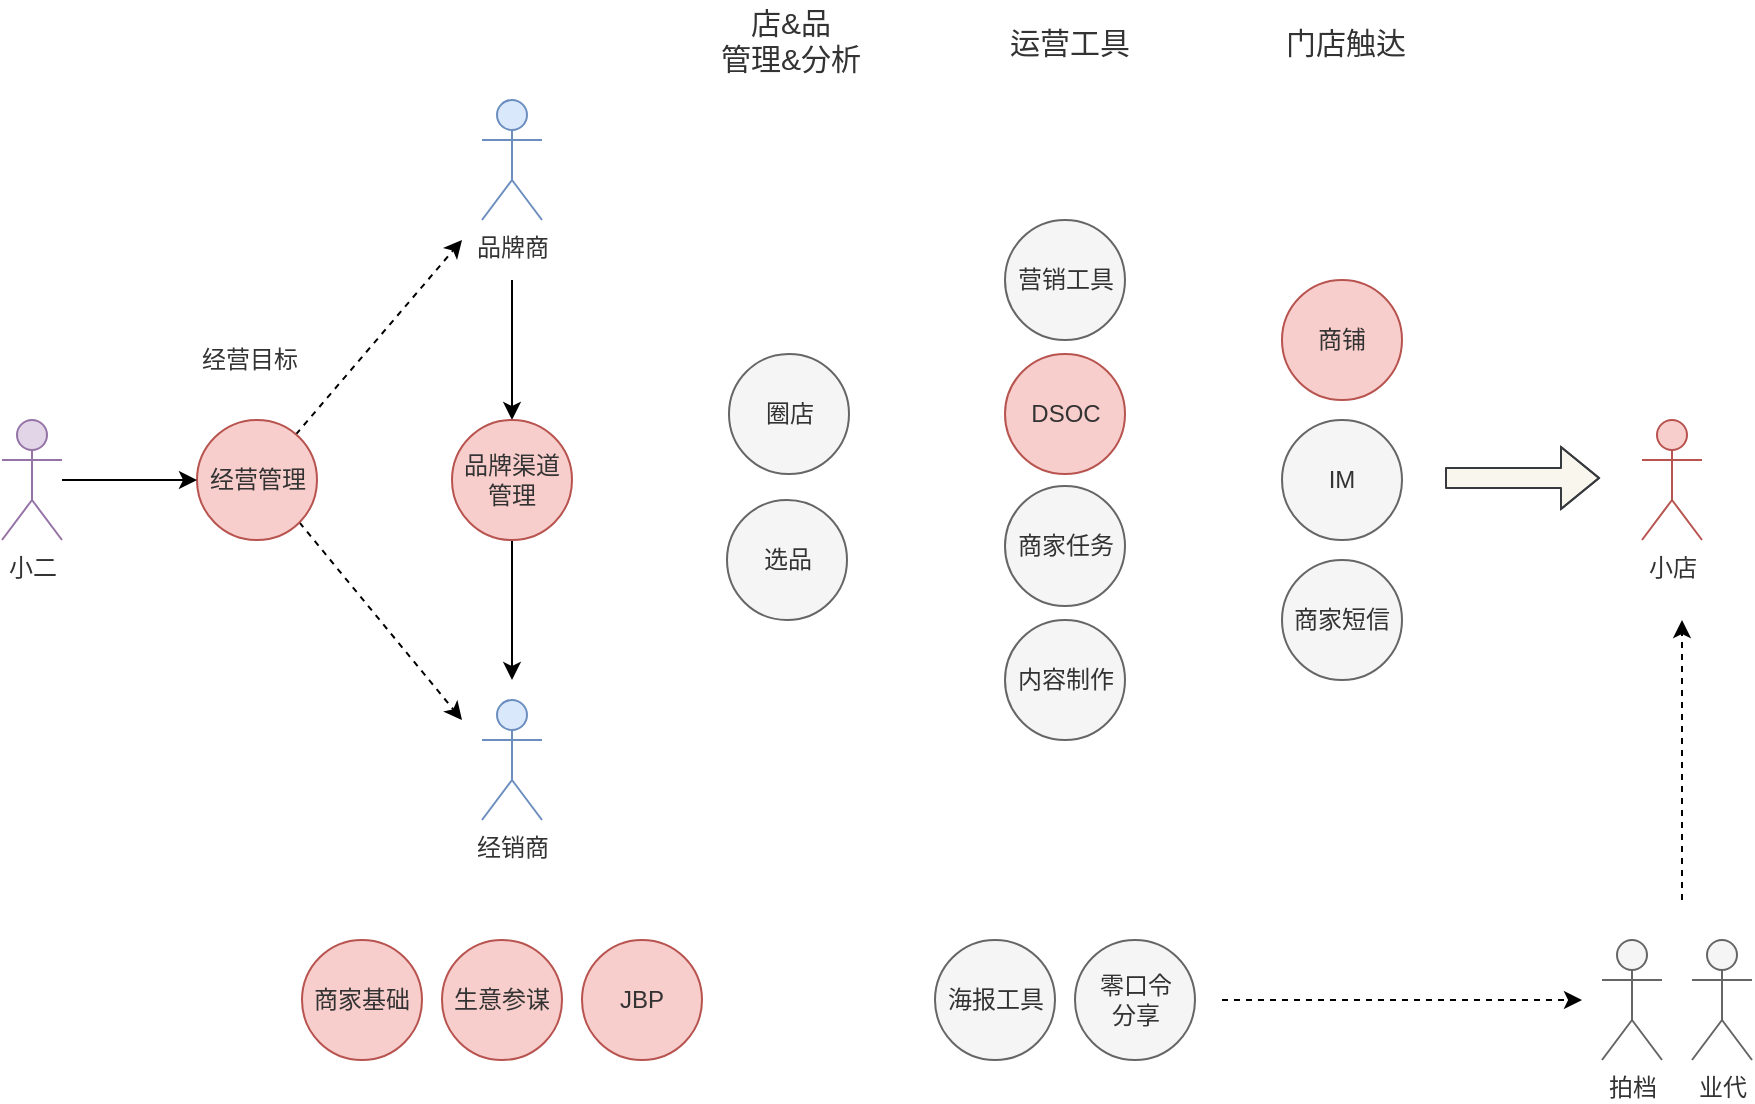 <mxfile version="12.2.7" type="github" pages="1">
  <diagram id="fMP1L2S5Wh-l7Wipxte6" name="Page-1">
    <mxGraphModel dx="2239" dy="780" grid="1" gridSize="10" guides="1" tooltips="1" connect="1" arrows="1" fold="1" page="1" pageScale="1" pageWidth="827" pageHeight="1169" math="0" shadow="0">
      <root>
        <mxCell id="0"/>
        <mxCell id="1" parent="0"/>
        <mxCell id="1i2iwAOqDDvNYCy-twtj-1" value="商铺" style="ellipse;whiteSpace=wrap;html=1;aspect=fixed;flipH=0;flipV=1;fillColor=#f8cecc;strokeColor=#b85450;fontColor=#333333;" parent="1" vertex="1">
          <mxGeometry x="-160" y="270" width="60" height="60" as="geometry"/>
        </mxCell>
        <mxCell id="1i2iwAOqDDvNYCy-twtj-2" value="生意参谋" style="ellipse;whiteSpace=wrap;html=1;aspect=fixed;flipH=1;fillColor=#f8cecc;strokeColor=#b85450;fontColor=#333333;" parent="1" vertex="1">
          <mxGeometry x="-580" y="600" width="60" height="60" as="geometry"/>
        </mxCell>
        <mxCell id="1i2iwAOqDDvNYCy-twtj-3" value="JBP" style="ellipse;whiteSpace=wrap;html=1;aspect=fixed;flipH=1;fillColor=#f8cecc;strokeColor=#b85450;fontColor=#333333;" parent="1" vertex="1">
          <mxGeometry x="-510" y="600" width="60" height="60" as="geometry"/>
        </mxCell>
        <mxCell id="1i2iwAOqDDvNYCy-twtj-4" value="DSOC" style="ellipse;whiteSpace=wrap;html=1;aspect=fixed;flipH=0;flipV=1;fillColor=#f8cecc;strokeColor=#b85450;fontColor=#333333;" parent="1" vertex="1">
          <mxGeometry x="-298.5" y="307" width="60" height="60" as="geometry"/>
        </mxCell>
        <mxCell id="1i2iwAOqDDvNYCy-twtj-42" value="" style="rounded=0;orthogonalLoop=1;jettySize=auto;html=1;dashed=1;fontColor=#333333;" parent="1" source="1i2iwAOqDDvNYCy-twtj-5" edge="1">
          <mxGeometry relative="1" as="geometry">
            <mxPoint x="-570" y="250" as="targetPoint"/>
          </mxGeometry>
        </mxCell>
        <mxCell id="1i2iwAOqDDvNYCy-twtj-43" style="edgeStyle=none;rounded=0;orthogonalLoop=1;jettySize=auto;html=1;exitX=1;exitY=1;exitDx=0;exitDy=0;dashed=1;fontColor=#333333;" parent="1" source="1i2iwAOqDDvNYCy-twtj-5" edge="1">
          <mxGeometry relative="1" as="geometry">
            <mxPoint x="-570" y="490" as="targetPoint"/>
          </mxGeometry>
        </mxCell>
        <mxCell id="1i2iwAOqDDvNYCy-twtj-5" value="经营管理" style="ellipse;whiteSpace=wrap;html=1;aspect=fixed;flipH=1;fillColor=#f8cecc;strokeColor=#b85450;fontColor=#333333;" parent="1" vertex="1">
          <mxGeometry x="-702.5" y="340" width="60" height="60" as="geometry"/>
        </mxCell>
        <mxCell id="1i2iwAOqDDvNYCy-twtj-6" value="营销工具" style="ellipse;whiteSpace=wrap;html=1;aspect=fixed;flipV=1;flipH=0;fillColor=#f5f5f5;strokeColor=#666666;fontColor=#333333;" parent="1" vertex="1">
          <mxGeometry x="-298.5" y="240" width="60" height="60" as="geometry"/>
        </mxCell>
        <mxCell id="1i2iwAOqDDvNYCy-twtj-7" value="商家短信" style="ellipse;whiteSpace=wrap;html=1;aspect=fixed;flipV=1;flipH=0;fillColor=#f5f5f5;strokeColor=#666666;fontColor=#333333;" parent="1" vertex="1">
          <mxGeometry x="-160" y="410" width="60" height="60" as="geometry"/>
        </mxCell>
        <mxCell id="1i2iwAOqDDvNYCy-twtj-8" value="商家任务" style="ellipse;whiteSpace=wrap;html=1;aspect=fixed;flipV=1;flipH=0;fillColor=#f5f5f5;strokeColor=#666666;fontColor=#333333;" parent="1" vertex="1">
          <mxGeometry x="-298.5" y="373" width="60" height="60" as="geometry"/>
        </mxCell>
        <mxCell id="1i2iwAOqDDvNYCy-twtj-9" value="海报工具" style="ellipse;whiteSpace=wrap;html=1;aspect=fixed;fillColor=#f5f5f5;strokeColor=#666666;fontColor=#333333;" parent="1" vertex="1">
          <mxGeometry x="-333.5" y="600" width="60" height="60" as="geometry"/>
        </mxCell>
        <mxCell id="IGVNm8w0dBD7OroaEFvD-12" style="edgeStyle=none;rounded=0;orthogonalLoop=1;jettySize=auto;html=1;fontSize=12;fontColor=#333333;dashed=1;" edge="1" parent="1">
          <mxGeometry relative="1" as="geometry">
            <mxPoint x="-10" y="630" as="targetPoint"/>
            <mxPoint x="-190" y="630" as="sourcePoint"/>
          </mxGeometry>
        </mxCell>
        <mxCell id="1i2iwAOqDDvNYCy-twtj-10" value="零口令&lt;br&gt;分享" style="ellipse;whiteSpace=wrap;html=1;aspect=fixed;fillColor=#f5f5f5;strokeColor=#666666;fontColor=#333333;" parent="1" vertex="1">
          <mxGeometry x="-263.5" y="600" width="60" height="60" as="geometry"/>
        </mxCell>
        <mxCell id="1i2iwAOqDDvNYCy-twtj-11" value="内容制作" style="ellipse;whiteSpace=wrap;html=1;aspect=fixed;fillColor=#f5f5f5;strokeColor=#666666;fontColor=#333333;" parent="1" vertex="1">
          <mxGeometry x="-298.5" y="440" width="60" height="60" as="geometry"/>
        </mxCell>
        <mxCell id="1i2iwAOqDDvNYCy-twtj-12" value="IM" style="ellipse;whiteSpace=wrap;html=1;aspect=fixed;flipV=1;flipH=0;fillColor=#f5f5f5;strokeColor=#666666;fontColor=#333333;" parent="1" vertex="1">
          <mxGeometry x="-160" y="340" width="60" height="60" as="geometry"/>
        </mxCell>
        <mxCell id="1i2iwAOqDDvNYCy-twtj-13" value="圈店" style="ellipse;whiteSpace=wrap;html=1;aspect=fixed;fillColor=#f5f5f5;strokeColor=#666666;fontColor=#333333;" parent="1" vertex="1">
          <mxGeometry x="-436.5" y="307" width="60" height="60" as="geometry"/>
        </mxCell>
        <mxCell id="1i2iwAOqDDvNYCy-twtj-14" value="选品" style="ellipse;whiteSpace=wrap;html=1;aspect=fixed;fillColor=#f5f5f5;strokeColor=#666666;fontColor=#333333;" parent="1" vertex="1">
          <mxGeometry x="-437.5" y="380" width="60" height="60" as="geometry"/>
        </mxCell>
        <mxCell id="1i2iwAOqDDvNYCy-twtj-45" value="" style="edgeStyle=none;rounded=0;orthogonalLoop=1;jettySize=auto;html=1;entryX=0.5;entryY=0;entryDx=0;entryDy=0;fontColor=#333333;" parent="1" target="1i2iwAOqDDvNYCy-twtj-37" edge="1">
          <mxGeometry relative="1" as="geometry">
            <mxPoint x="-545" y="270" as="sourcePoint"/>
            <mxPoint x="-545" y="300" as="targetPoint"/>
          </mxGeometry>
        </mxCell>
        <mxCell id="1i2iwAOqDDvNYCy-twtj-16" value="品牌商" style="shape=umlActor;verticalLabelPosition=bottom;labelBackgroundColor=#ffffff;verticalAlign=top;html=1;outlineConnect=0;fillColor=#dae8fc;strokeColor=#6c8ebf;fontColor=#333333;" parent="1" vertex="1">
          <mxGeometry x="-560" y="180" width="30" height="60" as="geometry"/>
        </mxCell>
        <mxCell id="1i2iwAOqDDvNYCy-twtj-18" value="商家基础" style="ellipse;whiteSpace=wrap;html=1;aspect=fixed;flipH=1;fillColor=#f8cecc;strokeColor=#b85450;fontColor=#333333;" parent="1" vertex="1">
          <mxGeometry x="-650" y="600" width="60" height="60" as="geometry"/>
        </mxCell>
        <mxCell id="1i2iwAOqDDvNYCy-twtj-20" value="经销商" style="shape=umlActor;verticalLabelPosition=bottom;labelBackgroundColor=#ffffff;verticalAlign=top;html=1;outlineConnect=0;fillColor=#dae8fc;strokeColor=#6c8ebf;fontColor=#333333;" parent="1" vertex="1">
          <mxGeometry x="-560" y="480" width="30" height="60" as="geometry"/>
        </mxCell>
        <mxCell id="1i2iwAOqDDvNYCy-twtj-21" value="小店" style="shape=umlActor;verticalLabelPosition=bottom;labelBackgroundColor=#ffffff;verticalAlign=top;html=1;outlineConnect=0;fillColor=#f8cecc;strokeColor=#b85450;fontColor=#333333;" parent="1" vertex="1">
          <mxGeometry x="20" y="340" width="30" height="60" as="geometry"/>
        </mxCell>
        <mxCell id="1i2iwAOqDDvNYCy-twtj-23" value="拍档" style="shape=umlActor;verticalLabelPosition=bottom;labelBackgroundColor=#ffffff;verticalAlign=top;html=1;outlineConnect=0;fillColor=#f5f5f5;strokeColor=#666666;fontColor=#333333;" parent="1" vertex="1">
          <mxGeometry y="600" width="30" height="60" as="geometry"/>
        </mxCell>
        <mxCell id="1i2iwAOqDDvNYCy-twtj-40" value="" style="edgeStyle=orthogonalEdgeStyle;rounded=0;orthogonalLoop=1;jettySize=auto;html=1;fontColor=#333333;" parent="1" source="1i2iwAOqDDvNYCy-twtj-35" target="1i2iwAOqDDvNYCy-twtj-5" edge="1">
          <mxGeometry relative="1" as="geometry"/>
        </mxCell>
        <mxCell id="1i2iwAOqDDvNYCy-twtj-35" value="小二" style="shape=umlActor;verticalLabelPosition=bottom;labelBackgroundColor=#ffffff;verticalAlign=top;html=1;outlineConnect=0;fillColor=#e1d5e7;strokeColor=#9673a6;fontColor=#333333;" parent="1" vertex="1">
          <mxGeometry x="-800" y="340" width="30" height="60" as="geometry"/>
        </mxCell>
        <mxCell id="1i2iwAOqDDvNYCy-twtj-46" style="edgeStyle=none;rounded=0;orthogonalLoop=1;jettySize=auto;html=1;exitX=0.5;exitY=1;exitDx=0;exitDy=0;fontColor=#333333;" parent="1" source="1i2iwAOqDDvNYCy-twtj-37" edge="1">
          <mxGeometry relative="1" as="geometry">
            <mxPoint x="-545" y="470" as="targetPoint"/>
          </mxGeometry>
        </mxCell>
        <mxCell id="1i2iwAOqDDvNYCy-twtj-37" value="品牌渠道管理" style="ellipse;whiteSpace=wrap;html=1;aspect=fixed;flipH=1;fillColor=#f8cecc;strokeColor=#b85450;fontColor=#333333;" parent="1" vertex="1">
          <mxGeometry x="-575" y="340" width="60" height="60" as="geometry"/>
        </mxCell>
        <mxCell id="IGVNm8w0dBD7OroaEFvD-1" value="业代" style="shape=umlActor;verticalLabelPosition=bottom;labelBackgroundColor=#ffffff;verticalAlign=top;html=1;outlineConnect=0;fillColor=#f5f5f5;strokeColor=#666666;fontColor=#333333;" vertex="1" parent="1">
          <mxGeometry x="45" y="600" width="30" height="60" as="geometry"/>
        </mxCell>
        <mxCell id="IGVNm8w0dBD7OroaEFvD-3" value="门店触达" style="text;html=1;resizable=0;points=[];autosize=1;align=left;verticalAlign=top;spacingTop=-4;fontSize=15;fontColor=#333333;" vertex="1" parent="1">
          <mxGeometry x="-160" y="140" width="60" height="20" as="geometry"/>
        </mxCell>
        <mxCell id="IGVNm8w0dBD7OroaEFvD-4" value="运营工具" style="text;html=1;resizable=0;points=[];autosize=1;align=left;verticalAlign=top;spacingTop=-4;fontSize=15;fontColor=#333333;" vertex="1" parent="1">
          <mxGeometry x="-298.5" y="140" width="60" height="20" as="geometry"/>
        </mxCell>
        <mxCell id="IGVNm8w0dBD7OroaEFvD-5" value="店&amp;amp;品&lt;br style=&quot;font-size: 15px;&quot;&gt;管理&amp;amp;分析" style="text;html=1;resizable=0;points=[];autosize=1;align=center;verticalAlign=top;spacingTop=-4;fontSize=15;fontColor=#333333;" vertex="1" parent="1">
          <mxGeometry x="-441.5" y="130" width="70" height="30" as="geometry"/>
        </mxCell>
        <mxCell id="IGVNm8w0dBD7OroaEFvD-8" value="" style="shape=flexArrow;endArrow=classic;html=1;fontSize=15;fillColor=#f9f7ed;strokeColor=#36393d;fontColor=#333333;" edge="1" parent="1">
          <mxGeometry width="50" height="50" relative="1" as="geometry">
            <mxPoint x="-78.5" y="369" as="sourcePoint"/>
            <mxPoint x="-1" y="369" as="targetPoint"/>
            <Array as="points">
              <mxPoint x="-28.5" y="369"/>
            </Array>
          </mxGeometry>
        </mxCell>
        <mxCell id="IGVNm8w0dBD7OroaEFvD-9" value="经营目标" style="text;html=1;resizable=0;points=[];autosize=1;align=left;verticalAlign=top;spacingTop=-4;fontSize=12;fontColor=#333333;" vertex="1" parent="1">
          <mxGeometry x="-702.5" y="300" width="60" height="20" as="geometry"/>
        </mxCell>
        <mxCell id="IGVNm8w0dBD7OroaEFvD-13" value="" style="endArrow=classic;html=1;fontSize=12;fontColor=#333333;dashed=1;" edge="1" parent="1">
          <mxGeometry width="50" height="50" relative="1" as="geometry">
            <mxPoint x="40" y="580" as="sourcePoint"/>
            <mxPoint x="40" y="440" as="targetPoint"/>
          </mxGeometry>
        </mxCell>
      </root>
    </mxGraphModel>
  </diagram>
</mxfile>
